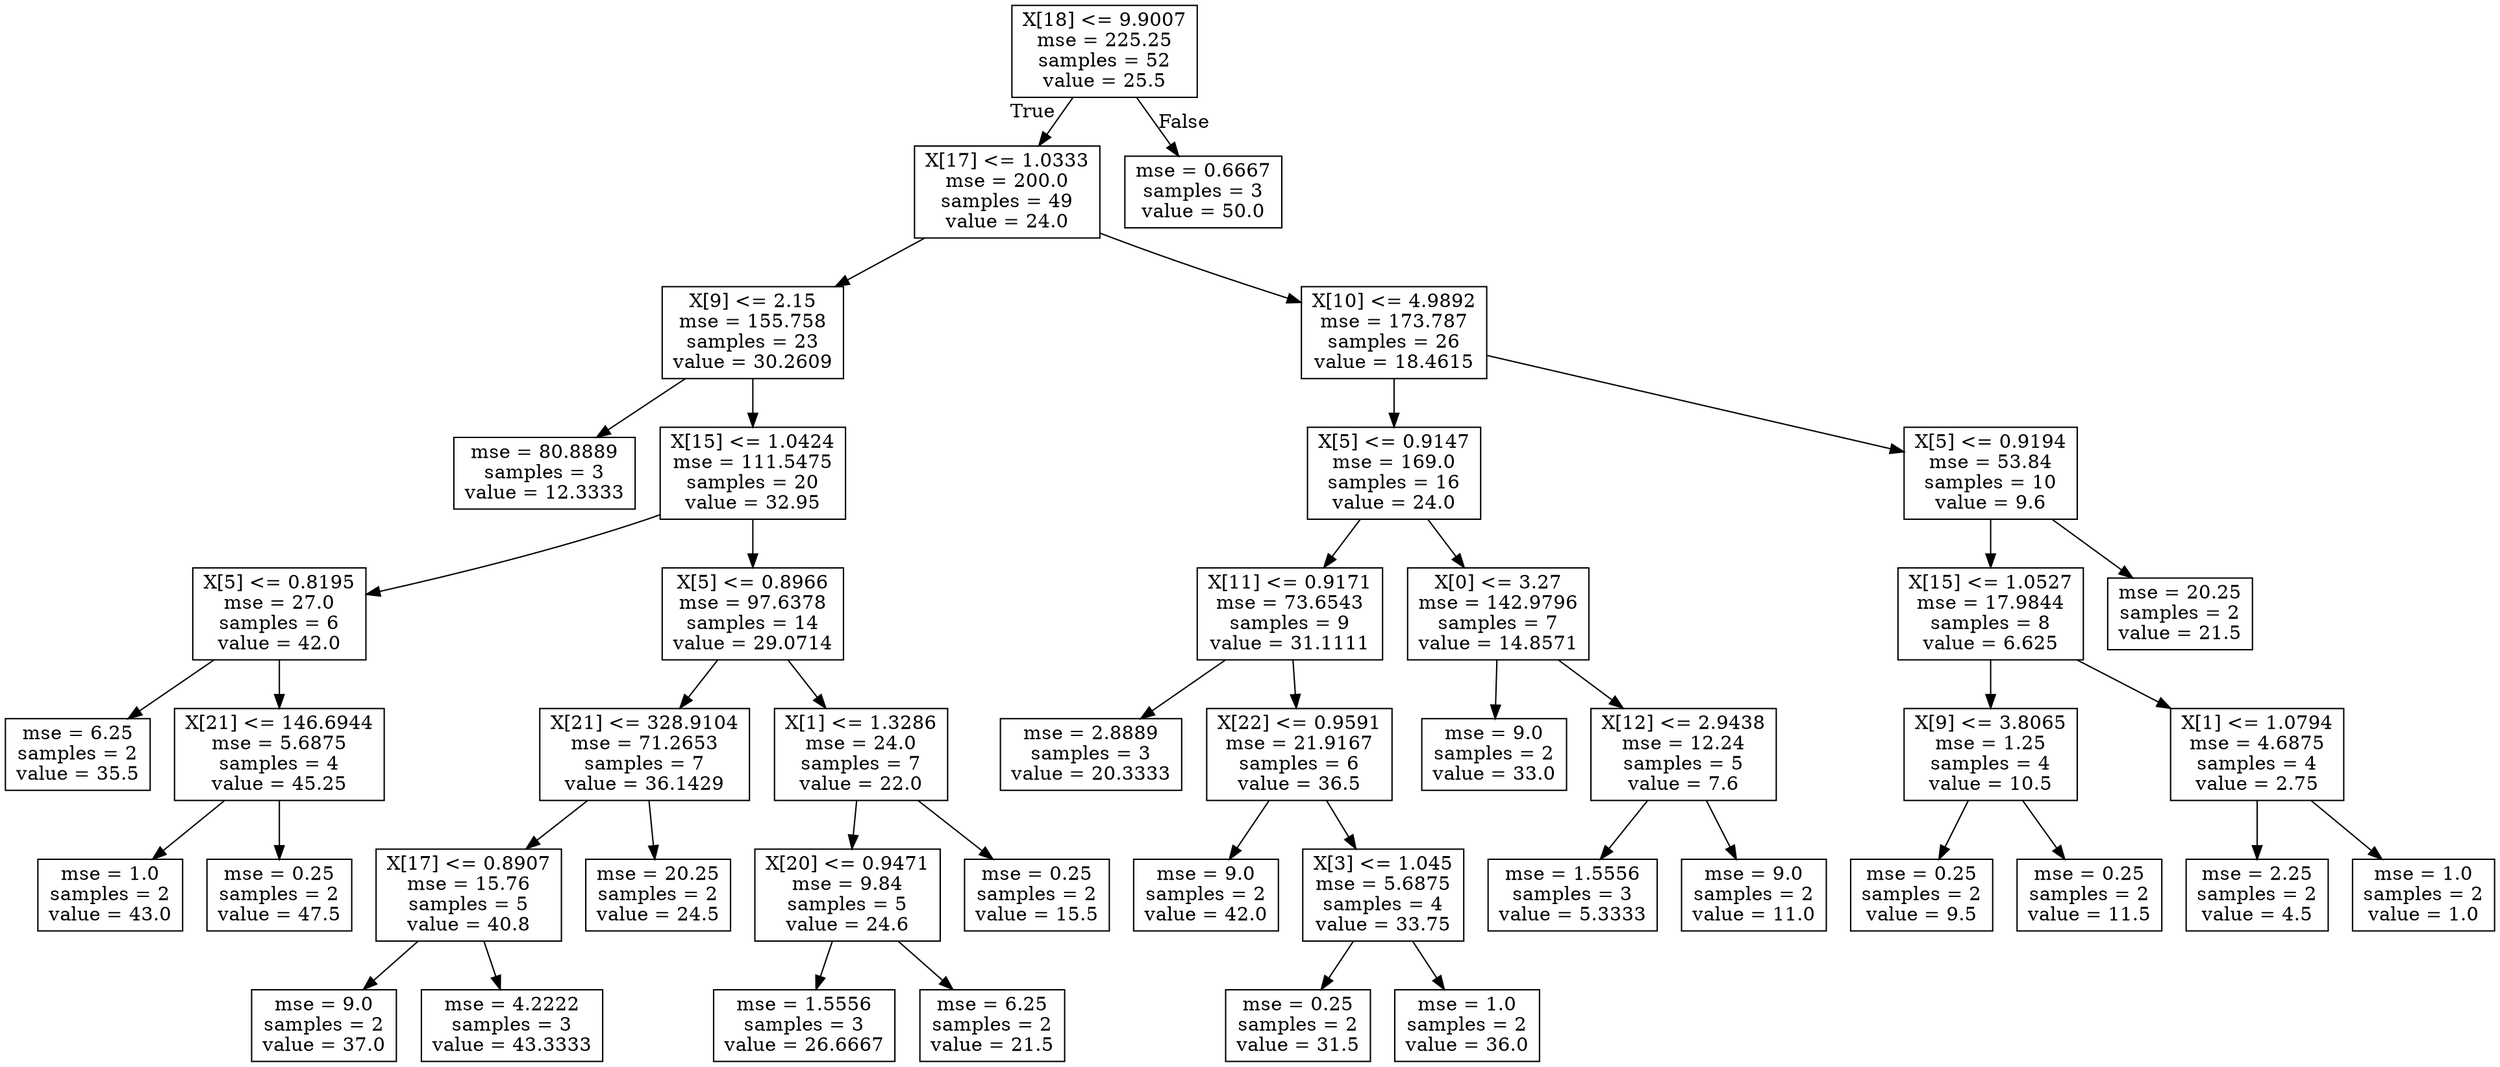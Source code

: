 digraph Tree {
node [shape=box] ;
0 [label="X[18] <= 9.9007\nmse = 225.25\nsamples = 52\nvalue = 25.5"] ;
1 [label="X[17] <= 1.0333\nmse = 200.0\nsamples = 49\nvalue = 24.0"] ;
0 -> 1 [labeldistance=2.5, labelangle=45, headlabel="True"] ;
2 [label="X[9] <= 2.15\nmse = 155.758\nsamples = 23\nvalue = 30.2609"] ;
1 -> 2 ;
3 [label="mse = 80.8889\nsamples = 3\nvalue = 12.3333"] ;
2 -> 3 ;
4 [label="X[15] <= 1.0424\nmse = 111.5475\nsamples = 20\nvalue = 32.95"] ;
2 -> 4 ;
5 [label="X[5] <= 0.8195\nmse = 27.0\nsamples = 6\nvalue = 42.0"] ;
4 -> 5 ;
6 [label="mse = 6.25\nsamples = 2\nvalue = 35.5"] ;
5 -> 6 ;
7 [label="X[21] <= 146.6944\nmse = 5.6875\nsamples = 4\nvalue = 45.25"] ;
5 -> 7 ;
8 [label="mse = 1.0\nsamples = 2\nvalue = 43.0"] ;
7 -> 8 ;
9 [label="mse = 0.25\nsamples = 2\nvalue = 47.5"] ;
7 -> 9 ;
10 [label="X[5] <= 0.8966\nmse = 97.6378\nsamples = 14\nvalue = 29.0714"] ;
4 -> 10 ;
11 [label="X[21] <= 328.9104\nmse = 71.2653\nsamples = 7\nvalue = 36.1429"] ;
10 -> 11 ;
12 [label="X[17] <= 0.8907\nmse = 15.76\nsamples = 5\nvalue = 40.8"] ;
11 -> 12 ;
13 [label="mse = 9.0\nsamples = 2\nvalue = 37.0"] ;
12 -> 13 ;
14 [label="mse = 4.2222\nsamples = 3\nvalue = 43.3333"] ;
12 -> 14 ;
15 [label="mse = 20.25\nsamples = 2\nvalue = 24.5"] ;
11 -> 15 ;
16 [label="X[1] <= 1.3286\nmse = 24.0\nsamples = 7\nvalue = 22.0"] ;
10 -> 16 ;
17 [label="X[20] <= 0.9471\nmse = 9.84\nsamples = 5\nvalue = 24.6"] ;
16 -> 17 ;
18 [label="mse = 1.5556\nsamples = 3\nvalue = 26.6667"] ;
17 -> 18 ;
19 [label="mse = 6.25\nsamples = 2\nvalue = 21.5"] ;
17 -> 19 ;
20 [label="mse = 0.25\nsamples = 2\nvalue = 15.5"] ;
16 -> 20 ;
21 [label="X[10] <= 4.9892\nmse = 173.787\nsamples = 26\nvalue = 18.4615"] ;
1 -> 21 ;
22 [label="X[5] <= 0.9147\nmse = 169.0\nsamples = 16\nvalue = 24.0"] ;
21 -> 22 ;
23 [label="X[11] <= 0.9171\nmse = 73.6543\nsamples = 9\nvalue = 31.1111"] ;
22 -> 23 ;
24 [label="mse = 2.8889\nsamples = 3\nvalue = 20.3333"] ;
23 -> 24 ;
25 [label="X[22] <= 0.9591\nmse = 21.9167\nsamples = 6\nvalue = 36.5"] ;
23 -> 25 ;
26 [label="mse = 9.0\nsamples = 2\nvalue = 42.0"] ;
25 -> 26 ;
27 [label="X[3] <= 1.045\nmse = 5.6875\nsamples = 4\nvalue = 33.75"] ;
25 -> 27 ;
28 [label="mse = 0.25\nsamples = 2\nvalue = 31.5"] ;
27 -> 28 ;
29 [label="mse = 1.0\nsamples = 2\nvalue = 36.0"] ;
27 -> 29 ;
30 [label="X[0] <= 3.27\nmse = 142.9796\nsamples = 7\nvalue = 14.8571"] ;
22 -> 30 ;
31 [label="mse = 9.0\nsamples = 2\nvalue = 33.0"] ;
30 -> 31 ;
32 [label="X[12] <= 2.9438\nmse = 12.24\nsamples = 5\nvalue = 7.6"] ;
30 -> 32 ;
33 [label="mse = 1.5556\nsamples = 3\nvalue = 5.3333"] ;
32 -> 33 ;
34 [label="mse = 9.0\nsamples = 2\nvalue = 11.0"] ;
32 -> 34 ;
35 [label="X[5] <= 0.9194\nmse = 53.84\nsamples = 10\nvalue = 9.6"] ;
21 -> 35 ;
36 [label="X[15] <= 1.0527\nmse = 17.9844\nsamples = 8\nvalue = 6.625"] ;
35 -> 36 ;
37 [label="X[9] <= 3.8065\nmse = 1.25\nsamples = 4\nvalue = 10.5"] ;
36 -> 37 ;
38 [label="mse = 0.25\nsamples = 2\nvalue = 9.5"] ;
37 -> 38 ;
39 [label="mse = 0.25\nsamples = 2\nvalue = 11.5"] ;
37 -> 39 ;
40 [label="X[1] <= 1.0794\nmse = 4.6875\nsamples = 4\nvalue = 2.75"] ;
36 -> 40 ;
41 [label="mse = 2.25\nsamples = 2\nvalue = 4.5"] ;
40 -> 41 ;
42 [label="mse = 1.0\nsamples = 2\nvalue = 1.0"] ;
40 -> 42 ;
43 [label="mse = 20.25\nsamples = 2\nvalue = 21.5"] ;
35 -> 43 ;
44 [label="mse = 0.6667\nsamples = 3\nvalue = 50.0"] ;
0 -> 44 [labeldistance=2.5, labelangle=-45, headlabel="False"] ;
}